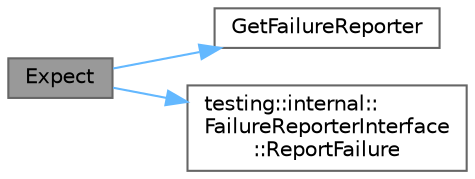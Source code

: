 digraph "Expect"
{
 // LATEX_PDF_SIZE
  bgcolor="transparent";
  edge [fontname=Helvetica,fontsize=10,labelfontname=Helvetica,labelfontsize=10];
  node [fontname=Helvetica,fontsize=10,shape=box,height=0.2,width=0.4];
  rankdir="LR";
  Node1 [id="Node000001",label="Expect",height=0.2,width=0.4,color="gray40", fillcolor="grey60", style="filled", fontcolor="black",tooltip=" "];
  Node1 -> Node2 [id="edge1_Node000001_Node000002",color="steelblue1",style="solid",tooltip=" "];
  Node2 [id="Node000002",label="GetFailureReporter",height=0.2,width=0.4,color="grey40", fillcolor="white", style="filled",URL="$namespacetesting_1_1internal.html#a045952b60174d97d259c5a49c5a63373",tooltip=" "];
  Node1 -> Node3 [id="edge2_Node000001_Node000003",color="steelblue1",style="solid",tooltip=" "];
  Node3 [id="Node000003",label="testing::internal::\lFailureReporterInterface\l::ReportFailure",height=0.2,width=0.4,color="grey40", fillcolor="white", style="filled",URL="$classtesting_1_1internal_1_1_failure_reporter_interface.html#a71297bd00d137fb31236a88d65c392a3",tooltip=" "];
}
